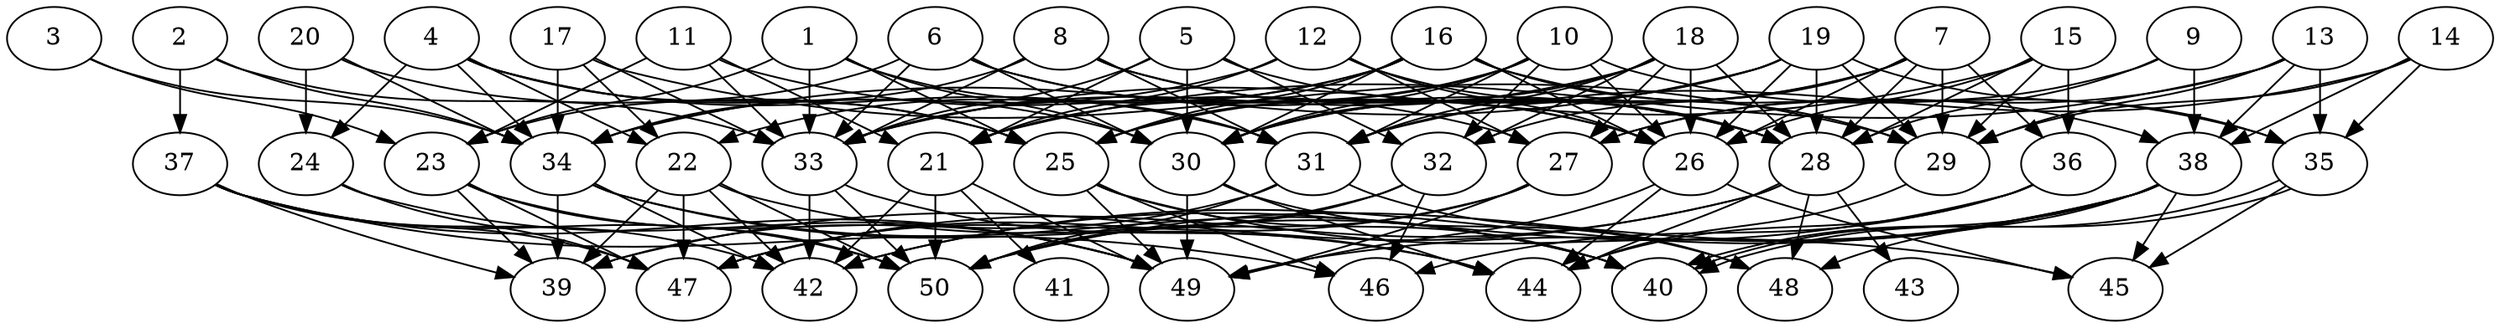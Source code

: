 // DAG automatically generated by daggen at Thu Oct  3 14:07:56 2019
// ./daggen --dot -n 50 --ccr 0.5 --fat 0.9 --regular 0.5 --density 0.5 --mindata 5242880 --maxdata 52428800 
digraph G {
  1 [size="36827136", alpha="0.09", expect_size="18413568"] 
  1 -> 23 [size ="18413568"]
  1 -> 25 [size ="18413568"]
  1 -> 30 [size ="18413568"]
  1 -> 31 [size ="18413568"]
  1 -> 33 [size ="18413568"]
  2 [size="84666368", alpha="0.16", expect_size="42333184"] 
  2 -> 33 [size ="42333184"]
  2 -> 34 [size ="42333184"]
  2 -> 37 [size ="42333184"]
  3 [size="47720448", alpha="0.19", expect_size="23860224"] 
  3 -> 23 [size ="23860224"]
  3 -> 34 [size ="23860224"]
  4 [size="79677440", alpha="0.02", expect_size="39838720"] 
  4 -> 22 [size ="39838720"]
  4 -> 24 [size ="39838720"]
  4 -> 25 [size ="39838720"]
  4 -> 30 [size ="39838720"]
  4 -> 31 [size ="39838720"]
  4 -> 34 [size ="39838720"]
  5 [size="71014400", alpha="0.11", expect_size="35507200"] 
  5 -> 21 [size ="35507200"]
  5 -> 28 [size ="35507200"]
  5 -> 30 [size ="35507200"]
  5 -> 32 [size ="35507200"]
  5 -> 33 [size ="35507200"]
  6 [size="37376000", alpha="0.14", expect_size="18688000"] 
  6 -> 23 [size ="18688000"]
  6 -> 26 [size ="18688000"]
  6 -> 28 [size ="18688000"]
  6 -> 30 [size ="18688000"]
  6 -> 33 [size ="18688000"]
  7 [size="37947392", alpha="0.11", expect_size="18973696"] 
  7 -> 26 [size ="18973696"]
  7 -> 28 [size ="18973696"]
  7 -> 29 [size ="18973696"]
  7 -> 30 [size ="18973696"]
  7 -> 31 [size ="18973696"]
  7 -> 32 [size ="18973696"]
  7 -> 36 [size ="18973696"]
  8 [size="84885504", alpha="0.06", expect_size="42442752"] 
  8 -> 26 [size ="42442752"]
  8 -> 28 [size ="42442752"]
  8 -> 31 [size ="42442752"]
  8 -> 33 [size ="42442752"]
  8 -> 34 [size ="42442752"]
  9 [size="67772416", alpha="0.17", expect_size="33886208"] 
  9 -> 27 [size ="33886208"]
  9 -> 28 [size ="33886208"]
  9 -> 38 [size ="33886208"]
  10 [size="103106560", alpha="0.18", expect_size="51553280"] 
  10 -> 21 [size ="51553280"]
  10 -> 25 [size ="51553280"]
  10 -> 26 [size ="51553280"]
  10 -> 30 [size ="51553280"]
  10 -> 31 [size ="51553280"]
  10 -> 32 [size ="51553280"]
  10 -> 35 [size ="51553280"]
  11 [size="48228352", alpha="0.19", expect_size="24114176"] 
  11 -> 21 [size ="24114176"]
  11 -> 23 [size ="24114176"]
  11 -> 27 [size ="24114176"]
  11 -> 33 [size ="24114176"]
  12 [size="92438528", alpha="0.13", expect_size="46219264"] 
  12 -> 21 [size ="46219264"]
  12 -> 26 [size ="46219264"]
  12 -> 27 [size ="46219264"]
  12 -> 28 [size ="46219264"]
  12 -> 34 [size ="46219264"]
  13 [size="73979904", alpha="0.17", expect_size="36989952"] 
  13 -> 21 [size ="36989952"]
  13 -> 27 [size ="36989952"]
  13 -> 29 [size ="36989952"]
  13 -> 35 [size ="36989952"]
  13 -> 38 [size ="36989952"]
  14 [size="69388288", alpha="0.09", expect_size="34694144"] 
  14 -> 29 [size ="34694144"]
  14 -> 31 [size ="34694144"]
  14 -> 35 [size ="34694144"]
  14 -> 38 [size ="34694144"]
  15 [size="77254656", alpha="0.18", expect_size="38627328"] 
  15 -> 26 [size ="38627328"]
  15 -> 28 [size ="38627328"]
  15 -> 29 [size ="38627328"]
  15 -> 33 [size ="38627328"]
  15 -> 36 [size ="38627328"]
  16 [size="32843776", alpha="0.05", expect_size="16421888"] 
  16 -> 22 [size ="16421888"]
  16 -> 25 [size ="16421888"]
  16 -> 26 [size ="16421888"]
  16 -> 29 [size ="16421888"]
  16 -> 30 [size ="16421888"]
  16 -> 33 [size ="16421888"]
  16 -> 38 [size ="16421888"]
  17 [size="99102720", alpha="0.19", expect_size="49551360"] 
  17 -> 22 [size ="49551360"]
  17 -> 29 [size ="49551360"]
  17 -> 33 [size ="49551360"]
  17 -> 34 [size ="49551360"]
  18 [size="57497600", alpha="0.07", expect_size="28748800"] 
  18 -> 26 [size ="28748800"]
  18 -> 27 [size ="28748800"]
  18 -> 28 [size ="28748800"]
  18 -> 30 [size ="28748800"]
  18 -> 31 [size ="28748800"]
  18 -> 32 [size ="28748800"]
  18 -> 33 [size ="28748800"]
  19 [size="86814720", alpha="0.03", expect_size="43407360"] 
  19 -> 25 [size ="43407360"]
  19 -> 26 [size ="43407360"]
  19 -> 28 [size ="43407360"]
  19 -> 29 [size ="43407360"]
  19 -> 30 [size ="43407360"]
  19 -> 34 [size ="43407360"]
  19 -> 35 [size ="43407360"]
  20 [size="72161280", alpha="0.01", expect_size="36080640"] 
  20 -> 24 [size ="36080640"]
  20 -> 25 [size ="36080640"]
  20 -> 34 [size ="36080640"]
  21 [size="64405504", alpha="0.06", expect_size="32202752"] 
  21 -> 41 [size ="32202752"]
  21 -> 42 [size ="32202752"]
  21 -> 49 [size ="32202752"]
  21 -> 50 [size ="32202752"]
  22 [size="60340224", alpha="0.05", expect_size="30170112"] 
  22 -> 39 [size ="30170112"]
  22 -> 40 [size ="30170112"]
  22 -> 42 [size ="30170112"]
  22 -> 47 [size ="30170112"]
  22 -> 50 [size ="30170112"]
  23 [size="28037120", alpha="0.13", expect_size="14018560"] 
  23 -> 39 [size ="14018560"]
  23 -> 47 [size ="14018560"]
  23 -> 49 [size ="14018560"]
  23 -> 50 [size ="14018560"]
  24 [size="16052224", alpha="0.15", expect_size="8026112"] 
  24 -> 47 [size ="8026112"]
  24 -> 49 [size ="8026112"]
  25 [size="56219648", alpha="0.10", expect_size="28109824"] 
  25 -> 40 [size ="28109824"]
  25 -> 45 [size ="28109824"]
  25 -> 46 [size ="28109824"]
  25 -> 49 [size ="28109824"]
  26 [size="45903872", alpha="0.11", expect_size="22951936"] 
  26 -> 44 [size ="22951936"]
  26 -> 45 [size ="22951936"]
  26 -> 49 [size ="22951936"]
  27 [size="69441536", alpha="0.18", expect_size="34720768"] 
  27 -> 47 [size ="34720768"]
  27 -> 49 [size ="34720768"]
  27 -> 50 [size ="34720768"]
  28 [size="65699840", alpha="0.00", expect_size="32849920"] 
  28 -> 39 [size ="32849920"]
  28 -> 43 [size ="32849920"]
  28 -> 44 [size ="32849920"]
  28 -> 47 [size ="32849920"]
  28 -> 48 [size ="32849920"]
  29 [size="98631680", alpha="0.15", expect_size="49315840"] 
  29 -> 44 [size ="49315840"]
  30 [size="18651136", alpha="0.09", expect_size="9325568"] 
  30 -> 44 [size ="9325568"]
  30 -> 48 [size ="9325568"]
  30 -> 49 [size ="9325568"]
  31 [size="25708544", alpha="0.11", expect_size="12854272"] 
  31 -> 39 [size ="12854272"]
  31 -> 48 [size ="12854272"]
  31 -> 50 [size ="12854272"]
  32 [size="51777536", alpha="0.11", expect_size="25888768"] 
  32 -> 46 [size ="25888768"]
  32 -> 47 [size ="25888768"]
  32 -> 50 [size ="25888768"]
  33 [size="76668928", alpha="0.04", expect_size="38334464"] 
  33 -> 42 [size ="38334464"]
  33 -> 44 [size ="38334464"]
  33 -> 50 [size ="38334464"]
  34 [size="43245568", alpha="0.09", expect_size="21622784"] 
  34 -> 39 [size ="21622784"]
  34 -> 40 [size ="21622784"]
  34 -> 42 [size ="21622784"]
  34 -> 44 [size ="21622784"]
  35 [size="20699136", alpha="0.09", expect_size="10349568"] 
  35 -> 40 [size ="10349568"]
  35 -> 40 [size ="10349568"]
  35 -> 45 [size ="10349568"]
  36 [size="69562368", alpha="0.13", expect_size="34781184"] 
  36 -> 42 [size ="34781184"]
  36 -> 44 [size ="34781184"]
  36 -> 46 [size ="34781184"]
  37 [size="27979776", alpha="0.16", expect_size="13989888"] 
  37 -> 39 [size ="13989888"]
  37 -> 42 [size ="13989888"]
  37 -> 46 [size ="13989888"]
  37 -> 47 [size ="13989888"]
  37 -> 49 [size ="13989888"]
  37 -> 50 [size ="13989888"]
  38 [size="17786880", alpha="0.10", expect_size="8893440"] 
  38 -> 40 [size ="8893440"]
  38 -> 42 [size ="8893440"]
  38 -> 45 [size ="8893440"]
  38 -> 48 [size ="8893440"]
  38 -> 49 [size ="8893440"]
  38 -> 50 [size ="8893440"]
  39 [size="19015680", alpha="0.19", expect_size="9507840"] 
  40 [size="88950784", alpha="0.01", expect_size="44475392"] 
  41 [size="37099520", alpha="0.15", expect_size="18549760"] 
  42 [size="89952256", alpha="0.19", expect_size="44976128"] 
  43 [size="46344192", alpha="0.08", expect_size="23172096"] 
  44 [size="64143360", alpha="0.17", expect_size="32071680"] 
  45 [size="13510656", alpha="0.16", expect_size="6755328"] 
  46 [size="55586816", alpha="0.02", expect_size="27793408"] 
  47 [size="23990272", alpha="0.01", expect_size="11995136"] 
  48 [size="101705728", alpha="0.12", expect_size="50852864"] 
  49 [size="52631552", alpha="0.01", expect_size="26315776"] 
  50 [size="47470592", alpha="0.12", expect_size="23735296"] 
}
